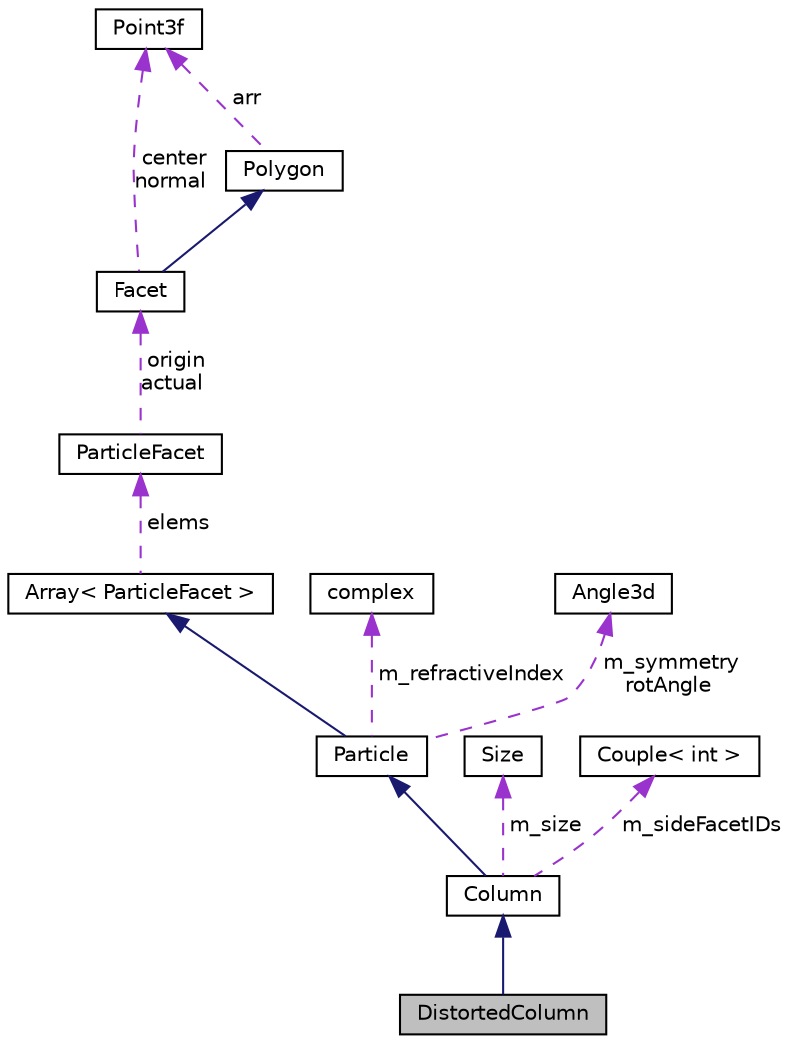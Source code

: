 digraph "DistortedColumn"
{
  edge [fontname="Helvetica",fontsize="10",labelfontname="Helvetica",labelfontsize="10"];
  node [fontname="Helvetica",fontsize="10",shape=record];
  Node4 [label="DistortedColumn",height=0.2,width=0.4,color="black", fillcolor="grey75", style="filled", fontcolor="black"];
  Node5 -> Node4 [dir="back",color="midnightblue",fontsize="10",style="solid",fontname="Helvetica"];
  Node5 [label="Column",height=0.2,width=0.4,color="black", fillcolor="white", style="filled",URL="$class_column.html",tooltip="The Column class. "];
  Node6 -> Node5 [dir="back",color="midnightblue",fontsize="10",style="solid",fontname="Helvetica"];
  Node6 [label="Particle",height=0.2,width=0.4,color="black", fillcolor="white", style="filled",URL="$class_particle.html",tooltip="The Particle class is the base class inherited by other concrete particle classes. Vertices are ordered by counterclock-wise direction if you see from outside. "];
  Node7 -> Node6 [dir="back",color="midnightblue",fontsize="10",style="solid",fontname="Helvetica"];
  Node7 [label="Array\< ParticleFacet \>",height=0.2,width=0.4,color="black", fillcolor="white", style="filled",URL="$class_array.html"];
  Node8 -> Node7 [dir="back",color="darkorchid3",fontsize="10",style="dashed",label=" elems" ,fontname="Helvetica"];
  Node8 [label="ParticleFacet",height=0.2,width=0.4,color="black", fillcolor="white", style="filled",URL="$struct_particle_facet.html"];
  Node9 -> Node8 [dir="back",color="darkorchid3",fontsize="10",style="dashed",label=" origin\nactual" ,fontname="Helvetica"];
  Node9 [label="Facet",height=0.2,width=0.4,color="black", fillcolor="white", style="filled",URL="$class_facet.html"];
  Node10 -> Node9 [dir="back",color="midnightblue",fontsize="10",style="solid",fontname="Helvetica"];
  Node10 [label="Polygon",height=0.2,width=0.4,color="black", fillcolor="white", style="filled",URL="$class_polygon.html",tooltip="Polygon consisted of 3-coordinate vertices. "];
  Node11 -> Node10 [dir="back",color="darkorchid3",fontsize="10",style="dashed",label=" arr" ,fontname="Helvetica"];
  Node11 [label="Point3f",height=0.2,width=0.4,color="black", fillcolor="white", style="filled",URL="$struct_point3f.html",tooltip="The Point3 struct 3D coordinate point. "];
  Node11 -> Node9 [dir="back",color="darkorchid3",fontsize="10",style="dashed",label=" center\nnormal" ,fontname="Helvetica"];
  Node12 -> Node6 [dir="back",color="darkorchid3",fontsize="10",style="dashed",label=" m_refractiveIndex" ,fontname="Helvetica"];
  Node12 [label="complex",height=0.2,width=0.4,color="black", fillcolor="white", style="filled",URL="$classcomplex.html",tooltip="This class provides a complex numbers and operation with them. "];
  Node13 -> Node6 [dir="back",color="darkorchid3",fontsize="10",style="dashed",label=" m_symmetry\nrotAngle" ,fontname="Helvetica"];
  Node13 [label="Angle3d",height=0.2,width=0.4,color="black", fillcolor="white", style="filled",URL="$class_angle3d.html"];
  Node14 -> Node5 [dir="back",color="darkorchid3",fontsize="10",style="dashed",label=" m_size" ,fontname="Helvetica"];
  Node14 [label="Size",height=0.2,width=0.4,color="black", fillcolor="white", style="filled",URL="$struct_size.html"];
  Node15 -> Node5 [dir="back",color="darkorchid3",fontsize="10",style="dashed",label=" m_sideFacetIDs" ,fontname="Helvetica"];
  Node15 [label="Couple\< int \>",height=0.2,width=0.4,color="black", fillcolor="white", style="filled",URL="$class_couple.html"];
}
